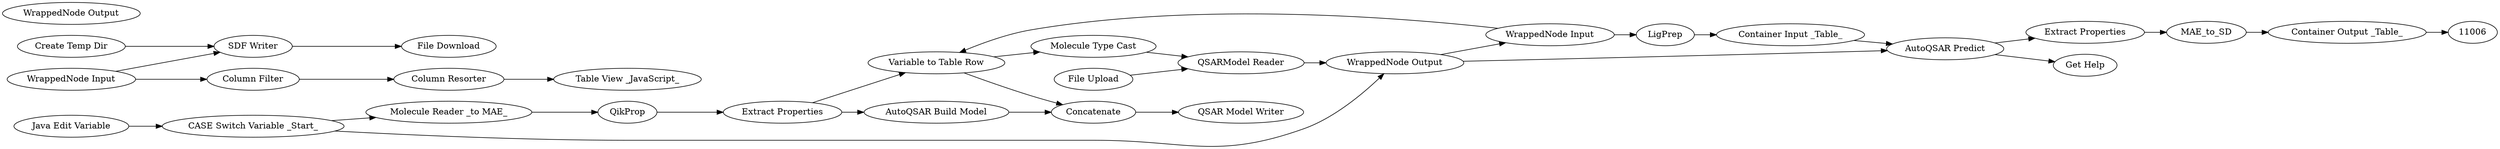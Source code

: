 digraph {
	5 [label="Molecule Reader _to MAE_"]
	7 [label=QikProp]
	8 [label="AutoQSAR Build Model"]
	12 [label="Extract Properties"]
	19 [label="AutoQSAR Predict"]
	20 [label="Extract Properties"]
	24 [label="QSAR Model Writer"]
	25 [label="Get Help"]
	26 [label="AutoQSAR Build Model"]
	27 [label=LigPrep]
	26 [label="Variable to Table Row"]
	28 [label="Molecule Type Cast"]
	29 [label="WrappedNode Input"]
	30 [label="WrappedNode Output"]
	31 [label="String Input"]
	29 [label="File Upload"]
	30 [label="QSARModel Reader"]
	31 [label="WrappedNode Input"]
	32 [label="WrappedNode Output"]
	89 [label="Create Temp Dir"]
	10331 [label="SDF Writer"]
	10467 [label="Table View _JavaScript_"]
	10471 [label="Column Filter"]
	10490 [label="File Download"]
	10493 [label="Column Resorter"]
	10512 [label="WrappedNode Input"]
	10529 [label="WrappedNode Output"]
	11007 [label="CASE Switch Variable _Start_"]
	11008 [label="Java Edit Variable"]
	11009 [label="Container Input _Table_"]
	11010 [label="Container Output _Table_"]
	11012 [label=Concatenate]
	11013 [label=MAE_to_SD]
	26 -> 28
	28 -> 30
	31 -> 26
	29 -> 30
	30 -> 32
	89 -> 10331
	10331 -> 10490
	10471 -> 10493
	10493 -> 10467
	10512 -> 10471
	10512 -> 10331
	5 -> 7
	7 -> 12
	8 -> 11012
	12 -> 8
	12 -> 26
	19 -> 20
	19 -> 25
	20 -> 11013
	26 -> 11012
	27 -> 11009
	31 -> 27
	32 -> 19
	32 -> 31
	11007 -> 5
	11007 -> 32
	11008 -> 11007
	11009 -> 19
	11010 -> 11006
	11012 -> 24
	11013 -> 11010
	rankdir=LR
}
